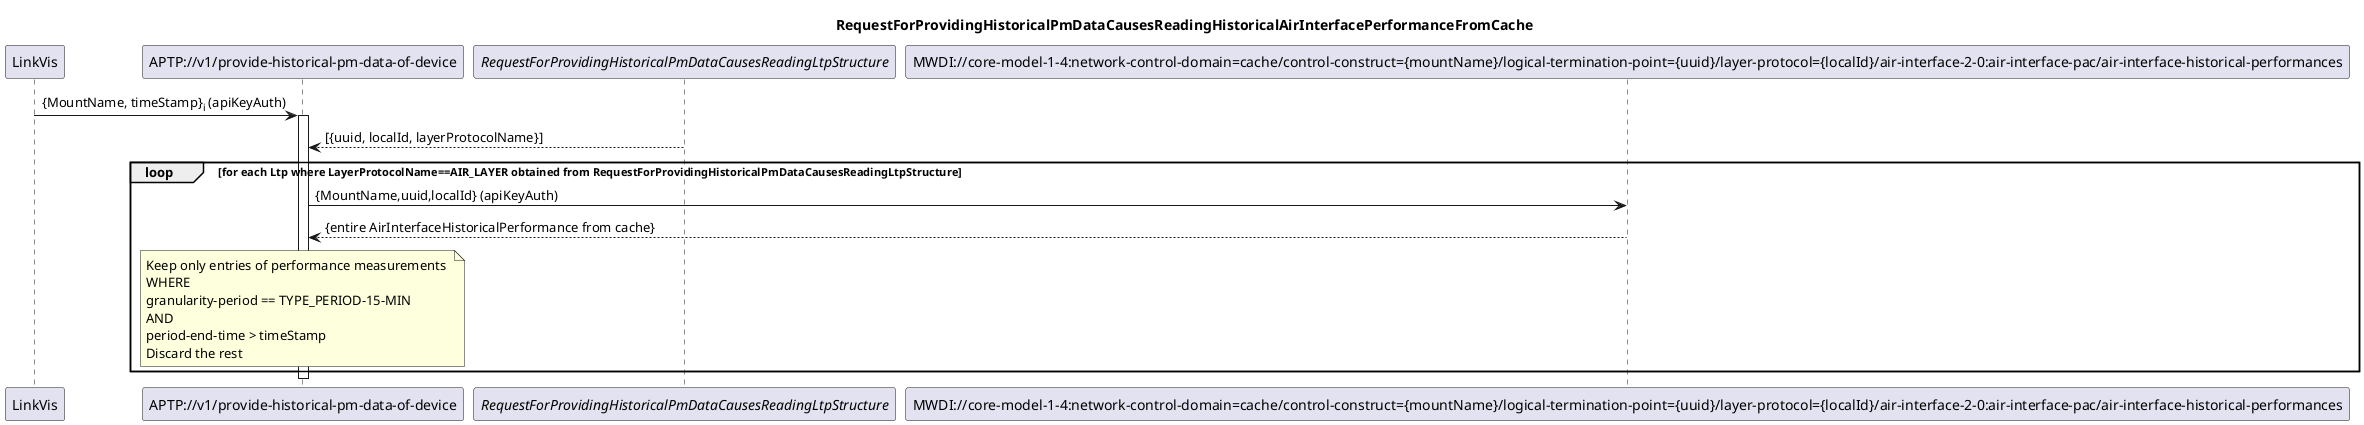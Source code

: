 @startuml 250_ReadingHistoricalAirInterfacePerformanceFromCache
skinparam responseMessageBelowArrow true

title
RequestForProvidingHistoricalPmDataCausesReadingHistoricalAirInterfacePerformanceFromCache
end title

participant "LinkVis" as LinkVis
participant "APTP://v1/provide-historical-pm-data-of-device" as APTP_Pm
participant "<i>RequestForProvidingHistoricalPmDataCausesReadingLtpStructure</i>" as LTPs
participant "MWDI://core-model-1-4:network-control-domain=cache/control-construct={mountName}/logical-termination-point={uuid}/layer-protocol={localId}/air-interface-2-0:air-interface-pac/air-interface-historical-performances" as AirInterfacePm

LinkVis -> APTP_Pm: {MountName, timeStamp}<sub>i</sub> (apiKeyAuth)
activate APTP_Pm
LTPs --> APTP_Pm: [{uuid, localId, layerProtocolName}]
loop for each Ltp where LayerProtocolName==AIR_LAYER obtained from RequestForProvidingHistoricalPmDataCausesReadingLtpStructure
    APTP_Pm -> AirInterfacePm: {MountName,uuid,localId} (apiKeyAuth)
    AirInterfacePm --> APTP_Pm: {entire AirInterfaceHistoricalPerformance from cache}
    note over APTP_Pm
    Keep only entries of performance measurements 
    WHERE
    granularity-period == TYPE_PERIOD-15-MIN
    AND
    period-end-time > timeStamp
    Discard the rest
    end note

end

deactivate APTP_Pm

@enduml